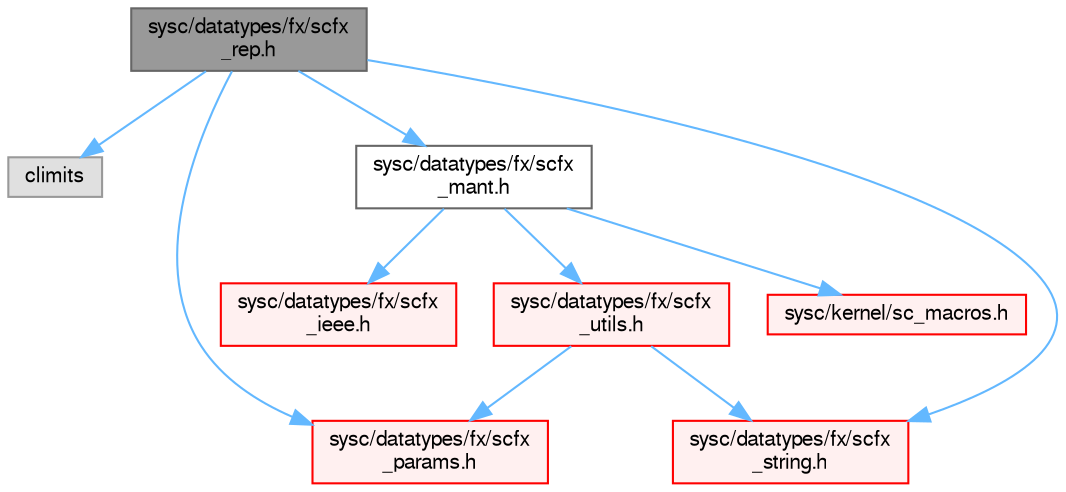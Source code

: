digraph "sysc/datatypes/fx/scfx_rep.h"
{
 // LATEX_PDF_SIZE
  bgcolor="transparent";
  edge [fontname=FreeSans,fontsize=10,labelfontname=FreeSans,labelfontsize=10];
  node [fontname=FreeSans,fontsize=10,shape=box,height=0.2,width=0.4];
  Node1 [id="Node000001",label="sysc/datatypes/fx/scfx\l_rep.h",height=0.2,width=0.4,color="gray40", fillcolor="grey60", style="filled", fontcolor="black",tooltip=" "];
  Node1 -> Node2 [id="edge1_Node000001_Node000002",color="steelblue1",style="solid",tooltip=" "];
  Node2 [id="Node000002",label="climits",height=0.2,width=0.4,color="grey60", fillcolor="#E0E0E0", style="filled",tooltip=" "];
  Node1 -> Node3 [id="edge2_Node000001_Node000003",color="steelblue1",style="solid",tooltip=" "];
  Node3 [id="Node000003",label="sysc/datatypes/fx/scfx\l_mant.h",height=0.2,width=0.4,color="grey40", fillcolor="white", style="filled",URL="$a00062.html",tooltip=" "];
  Node3 -> Node4 [id="edge3_Node000003_Node000004",color="steelblue1",style="solid",tooltip=" "];
  Node4 [id="Node000004",label="sysc/datatypes/fx/scfx\l_ieee.h",height=0.2,width=0.4,color="red", fillcolor="#FFF0F0", style="filled",URL="$a00110.html",tooltip=" "];
  Node3 -> Node31 [id="edge4_Node000003_Node000031",color="steelblue1",style="solid",tooltip=" "];
  Node31 [id="Node000031",label="sysc/datatypes/fx/scfx\l_utils.h",height=0.2,width=0.4,color="red", fillcolor="#FFF0F0", style="filled",URL="$a00116.html",tooltip=" "];
  Node31 -> Node32 [id="edge5_Node000031_Node000032",color="steelblue1",style="solid",tooltip=" "];
  Node32 [id="Node000032",label="sysc/datatypes/fx/scfx\l_params.h",height=0.2,width=0.4,color="red", fillcolor="#FFF0F0", style="filled",URL="$a00122.html",tooltip=" "];
  Node31 -> Node56 [id="edge6_Node000031_Node000056",color="steelblue1",style="solid",tooltip=" "];
  Node56 [id="Node000056",label="sysc/datatypes/fx/scfx\l_string.h",height=0.2,width=0.4,color="red", fillcolor="#FFF0F0", style="filled",URL="$a00068.html",tooltip=" "];
  Node3 -> Node57 [id="edge7_Node000003_Node000057",color="steelblue1",style="solid",tooltip=" "];
  Node57 [id="Node000057",label="sysc/kernel/sc_macros.h",height=0.2,width=0.4,color="red", fillcolor="#FFF0F0", style="filled",URL="$a00374.html",tooltip=" "];
  Node1 -> Node32 [id="edge8_Node000001_Node000032",color="steelblue1",style="solid",tooltip=" "];
  Node1 -> Node56 [id="edge9_Node000001_Node000056",color="steelblue1",style="solid",tooltip=" "];
}
